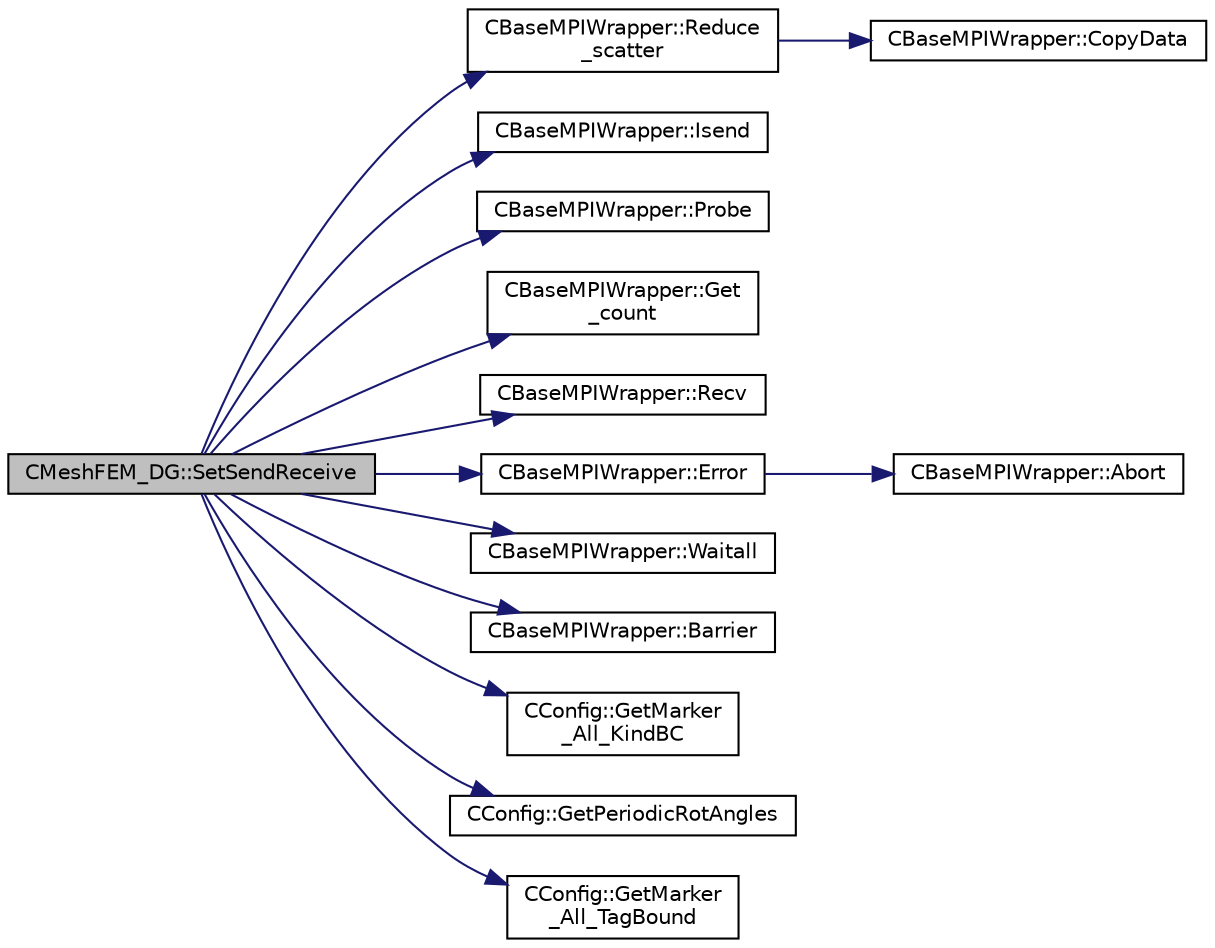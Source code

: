 digraph "CMeshFEM_DG::SetSendReceive"
{
  edge [fontname="Helvetica",fontsize="10",labelfontname="Helvetica",labelfontsize="10"];
  node [fontname="Helvetica",fontsize="10",shape=record];
  rankdir="LR";
  Node268 [label="CMeshFEM_DG::SetSendReceive",height=0.2,width=0.4,color="black", fillcolor="grey75", style="filled", fontcolor="black"];
  Node268 -> Node269 [color="midnightblue",fontsize="10",style="solid",fontname="Helvetica"];
  Node269 [label="CBaseMPIWrapper::Reduce\l_scatter",height=0.2,width=0.4,color="black", fillcolor="white", style="filled",URL="$class_c_base_m_p_i_wrapper.html#aad7f1563eb99152f7e23f462fee5c9c3"];
  Node269 -> Node270 [color="midnightblue",fontsize="10",style="solid",fontname="Helvetica"];
  Node270 [label="CBaseMPIWrapper::CopyData",height=0.2,width=0.4,color="black", fillcolor="white", style="filled",URL="$class_c_base_m_p_i_wrapper.html#a4725cc1dd65b161b483e812a538a5e36"];
  Node268 -> Node271 [color="midnightblue",fontsize="10",style="solid",fontname="Helvetica"];
  Node271 [label="CBaseMPIWrapper::Isend",height=0.2,width=0.4,color="black", fillcolor="white", style="filled",URL="$class_c_base_m_p_i_wrapper.html#a43a415ec11a029ade218eaf8c807a817"];
  Node268 -> Node272 [color="midnightblue",fontsize="10",style="solid",fontname="Helvetica"];
  Node272 [label="CBaseMPIWrapper::Probe",height=0.2,width=0.4,color="black", fillcolor="white", style="filled",URL="$class_c_base_m_p_i_wrapper.html#a18215cfe692fc1e82232e155504c1711"];
  Node268 -> Node273 [color="midnightblue",fontsize="10",style="solid",fontname="Helvetica"];
  Node273 [label="CBaseMPIWrapper::Get\l_count",height=0.2,width=0.4,color="black", fillcolor="white", style="filled",URL="$class_c_base_m_p_i_wrapper.html#a2b80feee34755a59d180ab64eb2d712b"];
  Node268 -> Node274 [color="midnightblue",fontsize="10",style="solid",fontname="Helvetica"];
  Node274 [label="CBaseMPIWrapper::Recv",height=0.2,width=0.4,color="black", fillcolor="white", style="filled",URL="$class_c_base_m_p_i_wrapper.html#a2a0cf206352327fc745b3848b8c6d130"];
  Node268 -> Node275 [color="midnightblue",fontsize="10",style="solid",fontname="Helvetica"];
  Node275 [label="CBaseMPIWrapper::Error",height=0.2,width=0.4,color="black", fillcolor="white", style="filled",URL="$class_c_base_m_p_i_wrapper.html#a04457c47629bda56704e6a8804833eeb"];
  Node275 -> Node276 [color="midnightblue",fontsize="10",style="solid",fontname="Helvetica"];
  Node276 [label="CBaseMPIWrapper::Abort",height=0.2,width=0.4,color="black", fillcolor="white", style="filled",URL="$class_c_base_m_p_i_wrapper.html#a21ef5681e2acb532d345e9bab173ef07"];
  Node268 -> Node277 [color="midnightblue",fontsize="10",style="solid",fontname="Helvetica"];
  Node277 [label="CBaseMPIWrapper::Waitall",height=0.2,width=0.4,color="black", fillcolor="white", style="filled",URL="$class_c_base_m_p_i_wrapper.html#a7a83091a6fcdc392a11be74734362eaa"];
  Node268 -> Node278 [color="midnightblue",fontsize="10",style="solid",fontname="Helvetica"];
  Node278 [label="CBaseMPIWrapper::Barrier",height=0.2,width=0.4,color="black", fillcolor="white", style="filled",URL="$class_c_base_m_p_i_wrapper.html#a07f24df31c87ac960540ce8ac2b407d2"];
  Node268 -> Node279 [color="midnightblue",fontsize="10",style="solid",fontname="Helvetica"];
  Node279 [label="CConfig::GetMarker\l_All_KindBC",height=0.2,width=0.4,color="black", fillcolor="white", style="filled",URL="$class_c_config.html#a57d43acc1457d2d27095ce006218862e",tooltip="Get the kind of boundary for each marker. "];
  Node268 -> Node280 [color="midnightblue",fontsize="10",style="solid",fontname="Helvetica"];
  Node280 [label="CConfig::GetPeriodicRotAngles",height=0.2,width=0.4,color="black", fillcolor="white", style="filled",URL="$class_c_config.html#a8b427e418c23b7e25da647fb21024098",tooltip="Angles of rotation for a rotational periodic boundary. "];
  Node268 -> Node281 [color="midnightblue",fontsize="10",style="solid",fontname="Helvetica"];
  Node281 [label="CConfig::GetMarker\l_All_TagBound",height=0.2,width=0.4,color="black", fillcolor="white", style="filled",URL="$class_c_config.html#a967e969a3beb24bb6e57d7036af003be",tooltip="Get the index of the surface defined in the geometry file. "];
}
